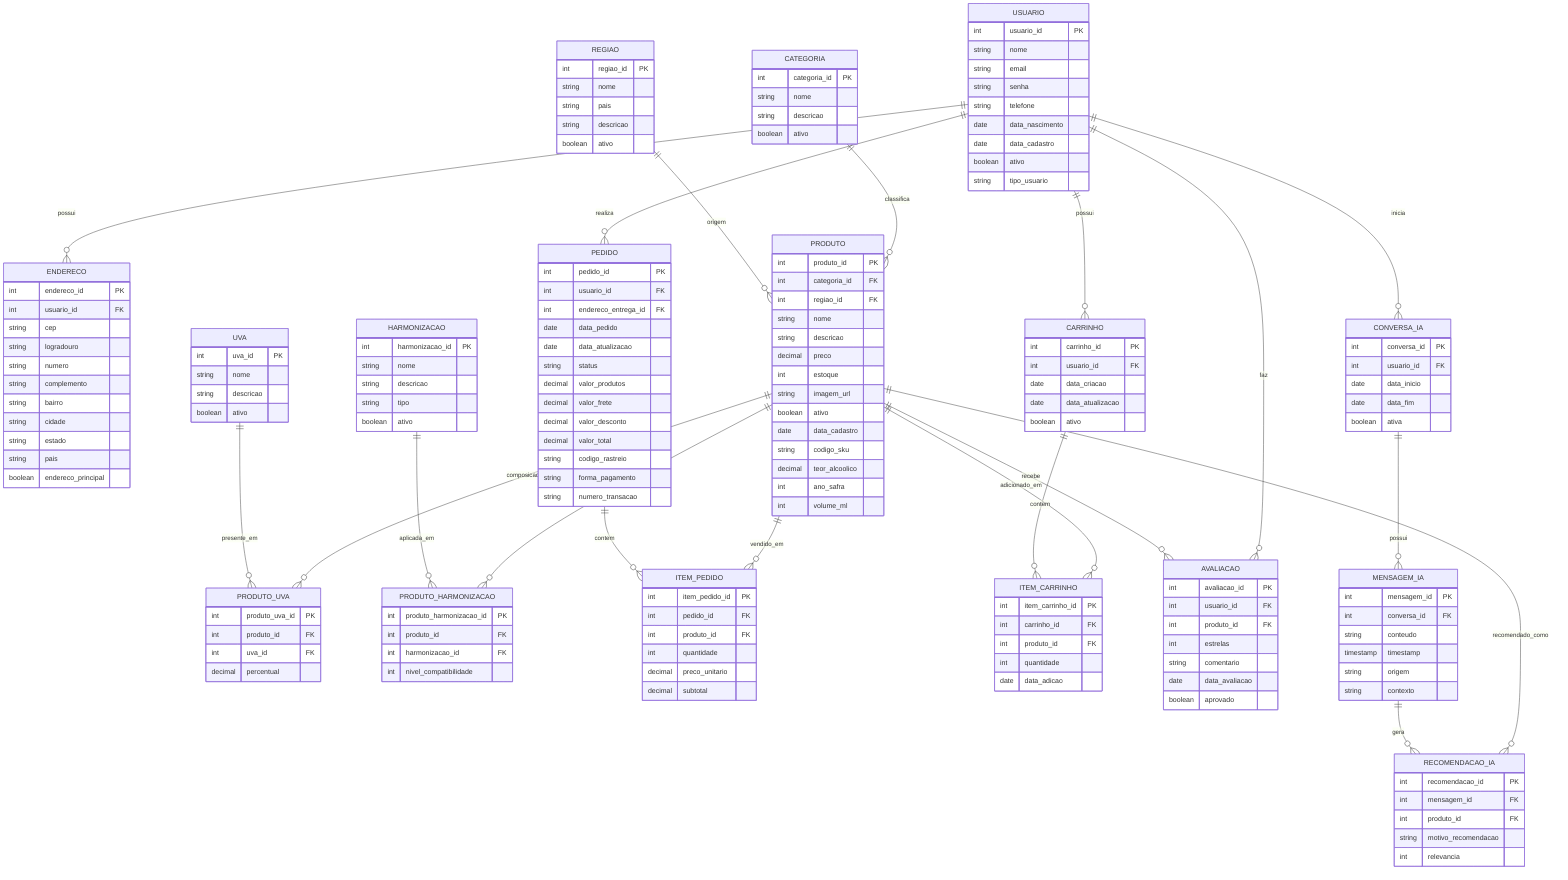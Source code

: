 erDiagram
    USUARIO {
        int usuario_id PK
        string nome
        string email
        string senha
        string telefone
        date data_nascimento
        date data_cadastro
        boolean ativo
        string tipo_usuario
    }
    
    ENDERECO {
        int endereco_id PK
        int usuario_id FK
        string cep
        string logradouro
        string numero
        string complemento
        string bairro
        string cidade
        string estado
        string pais
        boolean endereco_principal
    }
    
    PRODUTO {
        int produto_id PK
        int categoria_id FK
        int regiao_id FK
        string nome
        string descricao
        decimal preco
        int estoque
        string imagem_url
        boolean ativo
        date data_cadastro
        string codigo_sku
        decimal teor_alcoolico
        int ano_safra
        int volume_ml
    }
    
    CATEGORIA {
        int categoria_id PK
        string nome
        string descricao
        boolean ativo
    }
    
    REGIAO {
        int regiao_id PK
        string nome
        string pais
        string descricao
        boolean ativo
    }
    
    UVA {
        int uva_id PK
        string nome
        string descricao
        boolean ativo
    }
    
    PRODUTO_UVA {
        int produto_uva_id PK
        int produto_id FK
        int uva_id FK
        decimal percentual
    }
    
    HARMONIZACAO {
        int harmonizacao_id PK
        string nome
        string descricao
        string tipo
        boolean ativo
    }
    
    PRODUTO_HARMONIZACAO {
        int produto_harmonizacao_id PK
        int produto_id FK
        int harmonizacao_id FK
        int nivel_compatibilidade
    }
    
    PEDIDO {
        int pedido_id PK
        int usuario_id FK
        int endereco_entrega_id FK
        date data_pedido
        date data_atualizacao
        string status
        decimal valor_produtos
        decimal valor_frete
        decimal valor_desconto
        decimal valor_total
        string codigo_rastreio
        string forma_pagamento
        string numero_transacao
    }
    
    ITEM_PEDIDO {
        int item_pedido_id PK
        int pedido_id FK
        int produto_id FK
        int quantidade
        decimal preco_unitario
        decimal subtotal
    }
    
    CARRINHO {
        int carrinho_id PK
        int usuario_id FK
        date data_criacao
        date data_atualizacao
        boolean ativo
    }
    
    ITEM_CARRINHO {
        int item_carrinho_id PK
        int carrinho_id FK
        int produto_id FK
        int quantidade
        date data_adicao
    }
    
    AVALIACAO {
        int avaliacao_id PK
        int usuario_id FK
        int produto_id FK
        int estrelas
        string comentario
        date data_avaliacao
        boolean aprovado
    }
    
    CONVERSA_IA {
        int conversa_id PK
        int usuario_id FK
        date data_inicio
        date data_fim
        boolean ativa
    }
    
    MENSAGEM_IA {
        int mensagem_id PK
        int conversa_id FK
        string conteudo
        timestamp timestamp
        string origem
        string contexto
    }
    
    RECOMENDACAO_IA {
        int recomendacao_id PK
        int mensagem_id FK
        int produto_id FK
        string motivo_recomendacao
        int relevancia
    }

    USUARIO ||--o{ ENDERECO : possui
    USUARIO ||--o{ PEDIDO : realiza
    USUARIO ||--o{ CARRINHO : possui
    USUARIO ||--o{ AVALIACAO : faz
    USUARIO ||--o{ CONVERSA_IA : inicia
    
    CATEGORIA ||--o{ PRODUTO : classifica
    REGIAO ||--o{ PRODUTO : origem
    
    PRODUTO ||--o{ PRODUTO_UVA : composicao
    UVA ||--o{ PRODUTO_UVA : presente_em
    
    PRODUTO ||--o{ PRODUTO_HARMONIZACAO : harmoniza_com
    HARMONIZACAO ||--o{ PRODUTO_HARMONIZACAO : aplicada_em
    
    PRODUTO ||--o{ ITEM_PEDIDO : vendido_em
    PRODUTO ||--o{ ITEM_CARRINHO : adicionado_em
    PRODUTO ||--o{ AVALIACAO : recebe
    PRODUTO ||--o{ RECOMENDACAO_IA : recomendado_como
    
    PEDIDO ||--o{ ITEM_PEDIDO : contem
    CARRINHO ||--o{ ITEM_CARRINHO : contem
    
    CONVERSA_IA ||--o{ MENSAGEM_IA : possui
    MENSAGEM_IA ||--o{ RECOMENDACAO_IA : gera